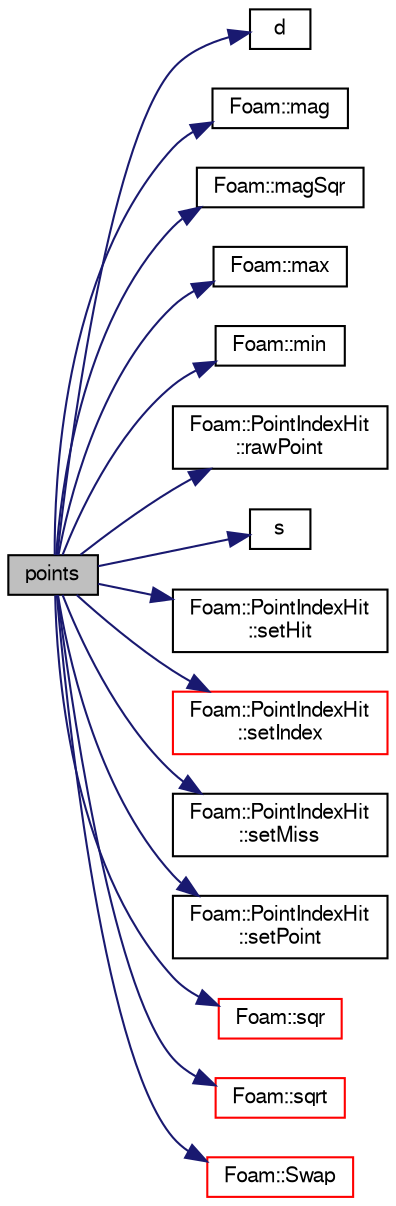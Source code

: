 digraph "points"
{
  bgcolor="transparent";
  edge [fontname="FreeSans",fontsize="10",labelfontname="FreeSans",labelfontsize="10"];
  node [fontname="FreeSans",fontsize="10",shape=record];
  rankdir="LR";
  Node59 [label="points",height=0.2,width=0.4,color="black", fillcolor="grey75", style="filled", fontcolor="black"];
  Node59 -> Node60 [color="midnightblue",fontsize="10",style="solid",fontname="FreeSans"];
  Node60 [label="d",height=0.2,width=0.4,color="black",URL="$a38951.html#aa182a9055736468dd160f12649a01fd1"];
  Node59 -> Node61 [color="midnightblue",fontsize="10",style="solid",fontname="FreeSans"];
  Node61 [label="Foam::mag",height=0.2,width=0.4,color="black",URL="$a21124.html#a929da2a3fdcf3dacbbe0487d3a330dae"];
  Node59 -> Node62 [color="midnightblue",fontsize="10",style="solid",fontname="FreeSans"];
  Node62 [label="Foam::magSqr",height=0.2,width=0.4,color="black",URL="$a21124.html#ae6fff2c6981e6d9618aa5038e69def6e"];
  Node59 -> Node63 [color="midnightblue",fontsize="10",style="solid",fontname="FreeSans"];
  Node63 [label="Foam::max",height=0.2,width=0.4,color="black",URL="$a21124.html#ac993e906cf2774ae77e666bc24e81733"];
  Node59 -> Node64 [color="midnightblue",fontsize="10",style="solid",fontname="FreeSans"];
  Node64 [label="Foam::min",height=0.2,width=0.4,color="black",URL="$a21124.html#a253e112ad2d56d96230ff39ea7f442dc"];
  Node59 -> Node65 [color="midnightblue",fontsize="10",style="solid",fontname="FreeSans"];
  Node65 [label="Foam::PointIndexHit\l::rawPoint",height=0.2,width=0.4,color="black",URL="$a27566.html#a479a270e3db1518fd61b8a756455786b",tooltip="Return point with no checking. "];
  Node59 -> Node66 [color="midnightblue",fontsize="10",style="solid",fontname="FreeSans"];
  Node66 [label="s",height=0.2,width=0.4,color="black",URL="$a18905.html#abb9c4233033fad2ad0206cd4adad3b9f"];
  Node59 -> Node67 [color="midnightblue",fontsize="10",style="solid",fontname="FreeSans"];
  Node67 [label="Foam::PointIndexHit\l::setHit",height=0.2,width=0.4,color="black",URL="$a27566.html#af857bf9136ee4938a5de88d60b75b706"];
  Node59 -> Node68 [color="midnightblue",fontsize="10",style="solid",fontname="FreeSans"];
  Node68 [label="Foam::PointIndexHit\l::setIndex",height=0.2,width=0.4,color="red",URL="$a27566.html#af1194cc388e0880f1a5d4b21528bbff1"];
  Node59 -> Node70 [color="midnightblue",fontsize="10",style="solid",fontname="FreeSans"];
  Node70 [label="Foam::PointIndexHit\l::setMiss",height=0.2,width=0.4,color="black",URL="$a27566.html#a1e37efa237c2d65dc84234313a6f84c5"];
  Node59 -> Node71 [color="midnightblue",fontsize="10",style="solid",fontname="FreeSans"];
  Node71 [label="Foam::PointIndexHit\l::setPoint",height=0.2,width=0.4,color="black",URL="$a27566.html#a06197856d3e9d1625db3f88c38dc522a"];
  Node59 -> Node72 [color="midnightblue",fontsize="10",style="solid",fontname="FreeSans"];
  Node72 [label="Foam::sqr",height=0.2,width=0.4,color="red",URL="$a21124.html#a277dc11c581d53826ab5090b08f3b17b"];
  Node59 -> Node76 [color="midnightblue",fontsize="10",style="solid",fontname="FreeSans"];
  Node76 [label="Foam::sqrt",height=0.2,width=0.4,color="red",URL="$a21124.html#a8616bd62eebf2342a80222fecb1bda71"];
  Node59 -> Node78 [color="midnightblue",fontsize="10",style="solid",fontname="FreeSans"];
  Node78 [label="Foam::Swap",height=0.2,width=0.4,color="red",URL="$a21124.html#ac6e6a40a7bda559df02d5ab6cc6f7e00"];
}
